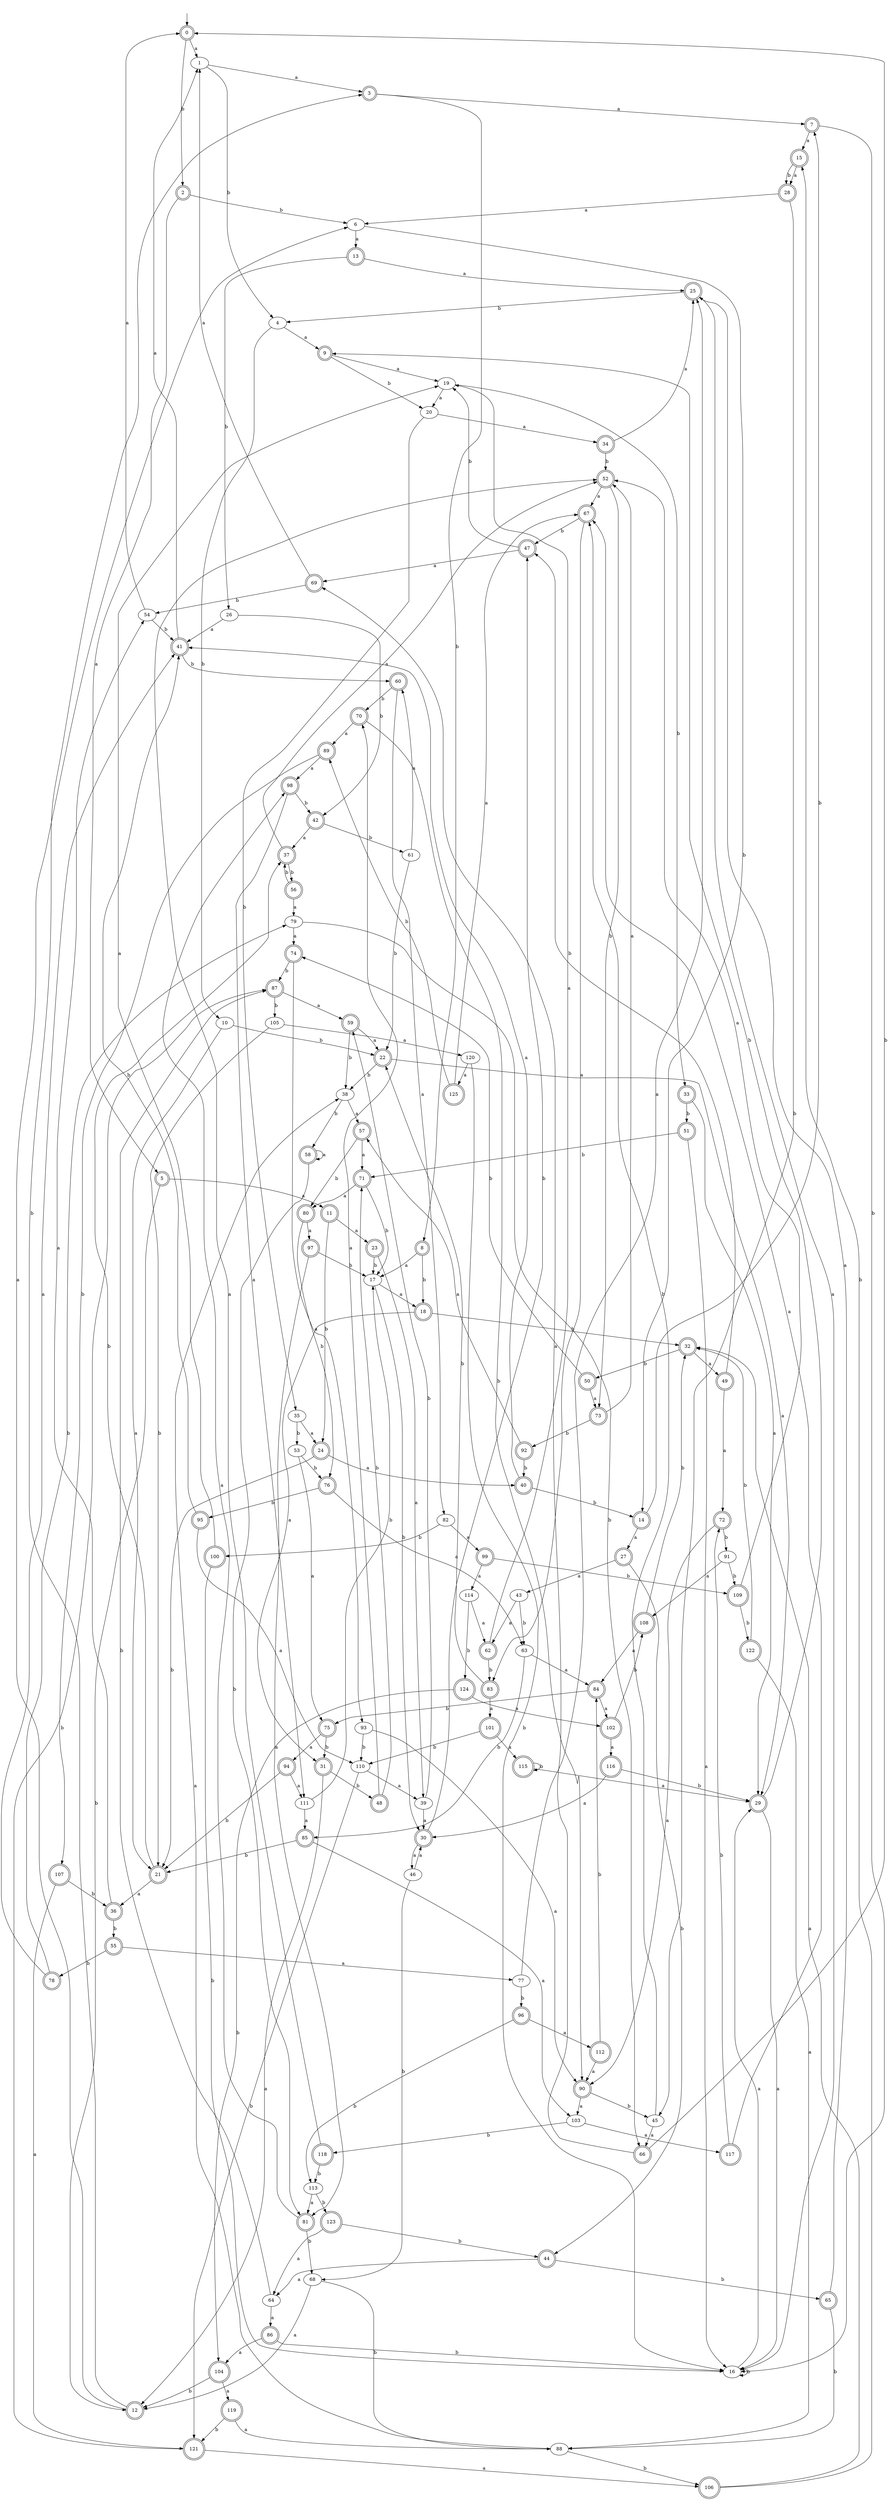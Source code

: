 digraph RandomDFA {
  __start0 [label="", shape=none];
  __start0 -> 0 [label=""];
  0 [shape=circle] [shape=doublecircle]
  0 -> 1 [label="a"]
  0 -> 2 [label="b"]
  1
  1 -> 3 [label="a"]
  1 -> 4 [label="b"]
  2 [shape=doublecircle]
  2 -> 5 [label="a"]
  2 -> 6 [label="b"]
  3 [shape=doublecircle]
  3 -> 7 [label="a"]
  3 -> 8 [label="b"]
  4
  4 -> 9 [label="a"]
  4 -> 10 [label="b"]
  5 [shape=doublecircle]
  5 -> 11 [label="a"]
  5 -> 12 [label="b"]
  6
  6 -> 13 [label="a"]
  6 -> 14 [label="b"]
  7 [shape=doublecircle]
  7 -> 15 [label="a"]
  7 -> 16 [label="b"]
  8 [shape=doublecircle]
  8 -> 17 [label="a"]
  8 -> 18 [label="b"]
  9 [shape=doublecircle]
  9 -> 19 [label="a"]
  9 -> 20 [label="b"]
  10
  10 -> 21 [label="a"]
  10 -> 22 [label="b"]
  11 [shape=doublecircle]
  11 -> 23 [label="a"]
  11 -> 24 [label="b"]
  12 [shape=doublecircle]
  12 -> 6 [label="a"]
  12 -> 3 [label="b"]
  13 [shape=doublecircle]
  13 -> 25 [label="a"]
  13 -> 26 [label="b"]
  14 [shape=doublecircle]
  14 -> 27 [label="a"]
  14 -> 7 [label="b"]
  15 [shape=doublecircle]
  15 -> 28 [label="a"]
  15 -> 28 [label="b"]
  16
  16 -> 29 [label="a"]
  16 -> 16 [label="b"]
  17
  17 -> 18 [label="a"]
  17 -> 30 [label="b"]
  18 [shape=doublecircle]
  18 -> 31 [label="a"]
  18 -> 32 [label="b"]
  19
  19 -> 20 [label="a"]
  19 -> 33 [label="b"]
  20
  20 -> 34 [label="a"]
  20 -> 35 [label="b"]
  21 [shape=doublecircle]
  21 -> 36 [label="a"]
  21 -> 37 [label="b"]
  22 [shape=doublecircle]
  22 -> 29 [label="a"]
  22 -> 38 [label="b"]
  23 [shape=doublecircle]
  23 -> 39 [label="a"]
  23 -> 17 [label="b"]
  24 [shape=doublecircle]
  24 -> 40 [label="a"]
  24 -> 21 [label="b"]
  25 [shape=doublecircle]
  25 -> 16 [label="a"]
  25 -> 4 [label="b"]
  26
  26 -> 41 [label="a"]
  26 -> 42 [label="b"]
  27 [shape=doublecircle]
  27 -> 43 [label="a"]
  27 -> 44 [label="b"]
  28 [shape=doublecircle]
  28 -> 6 [label="a"]
  28 -> 45 [label="b"]
  29 [shape=doublecircle]
  29 -> 16 [label="a"]
  29 -> 9 [label="b"]
  30 [shape=doublecircle]
  30 -> 46 [label="a"]
  30 -> 47 [label="b"]
  31 [shape=doublecircle]
  31 -> 12 [label="a"]
  31 -> 48 [label="b"]
  32 [shape=doublecircle]
  32 -> 49 [label="a"]
  32 -> 50 [label="b"]
  33 [shape=doublecircle]
  33 -> 29 [label="a"]
  33 -> 51 [label="b"]
  34 [shape=doublecircle]
  34 -> 25 [label="a"]
  34 -> 52 [label="b"]
  35
  35 -> 24 [label="a"]
  35 -> 53 [label="b"]
  36 [shape=doublecircle]
  36 -> 54 [label="a"]
  36 -> 55 [label="b"]
  37 [shape=doublecircle]
  37 -> 52 [label="a"]
  37 -> 56 [label="b"]
  38
  38 -> 57 [label="a"]
  38 -> 58 [label="b"]
  39
  39 -> 30 [label="a"]
  39 -> 59 [label="b"]
  40 [shape=doublecircle]
  40 -> 41 [label="a"]
  40 -> 14 [label="b"]
  41 [shape=doublecircle]
  41 -> 1 [label="a"]
  41 -> 60 [label="b"]
  42 [shape=doublecircle]
  42 -> 37 [label="a"]
  42 -> 61 [label="b"]
  43
  43 -> 62 [label="a"]
  43 -> 63 [label="b"]
  44 [shape=doublecircle]
  44 -> 64 [label="a"]
  44 -> 65 [label="b"]
  45
  45 -> 66 [label="a"]
  45 -> 67 [label="b"]
  46
  46 -> 30 [label="a"]
  46 -> 68 [label="b"]
  47 [shape=doublecircle]
  47 -> 69 [label="a"]
  47 -> 19 [label="b"]
  48 [shape=doublecircle]
  48 -> 70 [label="a"]
  48 -> 71 [label="b"]
  49 [shape=doublecircle]
  49 -> 72 [label="a"]
  49 -> 47 [label="b"]
  50 [shape=doublecircle]
  50 -> 73 [label="a"]
  50 -> 74 [label="b"]
  51 [shape=doublecircle]
  51 -> 16 [label="a"]
  51 -> 71 [label="b"]
  52 [shape=doublecircle]
  52 -> 67 [label="a"]
  52 -> 73 [label="b"]
  53
  53 -> 75 [label="a"]
  53 -> 76 [label="b"]
  54
  54 -> 0 [label="a"]
  54 -> 41 [label="b"]
  55 [shape=doublecircle]
  55 -> 77 [label="a"]
  55 -> 78 [label="b"]
  56 [shape=doublecircle]
  56 -> 79 [label="a"]
  56 -> 37 [label="b"]
  57 [shape=doublecircle]
  57 -> 71 [label="a"]
  57 -> 80 [label="b"]
  58 [shape=doublecircle]
  58 -> 58 [label="a"]
  58 -> 81 [label="b"]
  59 [shape=doublecircle]
  59 -> 22 [label="a"]
  59 -> 38 [label="b"]
  60 [shape=doublecircle]
  60 -> 82 [label="a"]
  60 -> 70 [label="b"]
  61
  61 -> 60 [label="a"]
  61 -> 22 [label="b"]
  62 [shape=doublecircle]
  62 -> 19 [label="a"]
  62 -> 83 [label="b"]
  63
  63 -> 84 [label="a"]
  63 -> 85 [label="b"]
  64
  64 -> 86 [label="a"]
  64 -> 87 [label="b"]
  65 [shape=doublecircle]
  65 -> 25 [label="a"]
  65 -> 88 [label="b"]
  66 [shape=doublecircle]
  66 -> 69 [label="a"]
  66 -> 0 [label="b"]
  67 [shape=doublecircle]
  67 -> 83 [label="a"]
  67 -> 47 [label="b"]
  68
  68 -> 12 [label="a"]
  68 -> 88 [label="b"]
  69 [shape=doublecircle]
  69 -> 1 [label="a"]
  69 -> 54 [label="b"]
  70 [shape=doublecircle]
  70 -> 89 [label="a"]
  70 -> 90 [label="b"]
  71 [shape=doublecircle]
  71 -> 80 [label="a"]
  71 -> 17 [label="b"]
  72 [shape=doublecircle]
  72 -> 90 [label="a"]
  72 -> 91 [label="b"]
  73 [shape=doublecircle]
  73 -> 52 [label="a"]
  73 -> 92 [label="b"]
  74 [shape=doublecircle]
  74 -> 93 [label="a"]
  74 -> 87 [label="b"]
  75 [shape=doublecircle]
  75 -> 94 [label="a"]
  75 -> 31 [label="b"]
  76 [shape=doublecircle]
  76 -> 63 [label="a"]
  76 -> 95 [label="b"]
  77
  77 -> 25 [label="a"]
  77 -> 96 [label="b"]
  78 [shape=doublecircle]
  78 -> 41 [label="a"]
  78 -> 79 [label="b"]
  79
  79 -> 74 [label="a"]
  79 -> 66 [label="b"]
  80 [shape=doublecircle]
  80 -> 97 [label="a"]
  80 -> 76 [label="b"]
  81 [shape=doublecircle]
  81 -> 98 [label="a"]
  81 -> 68 [label="b"]
  82
  82 -> 99 [label="a"]
  82 -> 100 [label="b"]
  83 [shape=doublecircle]
  83 -> 101 [label="a"]
  83 -> 22 [label="b"]
  84 [shape=doublecircle]
  84 -> 102 [label="a"]
  84 -> 75 [label="b"]
  85 [shape=doublecircle]
  85 -> 103 [label="a"]
  85 -> 21 [label="b"]
  86 [shape=doublecircle]
  86 -> 104 [label="a"]
  86 -> 16 [label="b"]
  87 [shape=doublecircle]
  87 -> 59 [label="a"]
  87 -> 105 [label="b"]
  88
  88 -> 38 [label="a"]
  88 -> 106 [label="b"]
  89 [shape=doublecircle]
  89 -> 98 [label="a"]
  89 -> 107 [label="b"]
  90 [shape=doublecircle]
  90 -> 103 [label="a"]
  90 -> 45 [label="b"]
  91
  91 -> 108 [label="a"]
  91 -> 109 [label="b"]
  92 [shape=doublecircle]
  92 -> 57 [label="a"]
  92 -> 40 [label="b"]
  93
  93 -> 90 [label="a"]
  93 -> 110 [label="b"]
  94 [shape=doublecircle]
  94 -> 111 [label="a"]
  94 -> 21 [label="b"]
  95 [shape=doublecircle]
  95 -> 110 [label="a"]
  95 -> 41 [label="b"]
  96 [shape=doublecircle]
  96 -> 112 [label="a"]
  96 -> 113 [label="b"]
  97 [shape=doublecircle]
  97 -> 81 [label="a"]
  97 -> 17 [label="b"]
  98 [shape=doublecircle]
  98 -> 111 [label="a"]
  98 -> 42 [label="b"]
  99 [shape=doublecircle]
  99 -> 114 [label="a"]
  99 -> 109 [label="b"]
  100 [shape=doublecircle]
  100 -> 19 [label="a"]
  100 -> 16 [label="b"]
  101 [shape=doublecircle]
  101 -> 115 [label="a"]
  101 -> 110 [label="b"]
  102 [shape=doublecircle]
  102 -> 116 [label="a"]
  102 -> 108 [label="b"]
  103
  103 -> 117 [label="a"]
  103 -> 118 [label="b"]
  104 [shape=doublecircle]
  104 -> 119 [label="a"]
  104 -> 12 [label="b"]
  105
  105 -> 120 [label="a"]
  105 -> 21 [label="b"]
  106 [shape=doublecircle]
  106 -> 32 [label="a"]
  106 -> 15 [label="b"]
  107 [shape=doublecircle]
  107 -> 121 [label="a"]
  107 -> 36 [label="b"]
  108 [shape=doublecircle]
  108 -> 84 [label="a"]
  108 -> 32 [label="b"]
  109 [shape=doublecircle]
  109 -> 52 [label="a"]
  109 -> 122 [label="b"]
  110
  110 -> 39 [label="a"]
  110 -> 121 [label="b"]
  111
  111 -> 85 [label="a"]
  111 -> 17 [label="b"]
  112 [shape=doublecircle]
  112 -> 90 [label="a"]
  112 -> 84 [label="b"]
  113
  113 -> 81 [label="a"]
  113 -> 123 [label="b"]
  114
  114 -> 62 [label="a"]
  114 -> 124 [label="b"]
  115 [shape=doublecircle]
  115 -> 29 [label="a"]
  115 -> 115 [label="b"]
  116 [shape=doublecircle]
  116 -> 30 [label="a"]
  116 -> 29 [label="b"]
  117 [shape=doublecircle]
  117 -> 67 [label="a"]
  117 -> 72 [label="b"]
  118 [shape=doublecircle]
  118 -> 52 [label="a"]
  118 -> 113 [label="b"]
  119 [shape=doublecircle]
  119 -> 88 [label="a"]
  119 -> 121 [label="b"]
  120
  120 -> 125 [label="a"]
  120 -> 16 [label="b"]
  121 [shape=doublecircle]
  121 -> 106 [label="a"]
  121 -> 87 [label="b"]
  122 [shape=doublecircle]
  122 -> 88 [label="a"]
  122 -> 32 [label="b"]
  123 [shape=doublecircle]
  123 -> 64 [label="a"]
  123 -> 44 [label="b"]
  124 [shape=doublecircle]
  124 -> 102 [label="a"]
  124 -> 104 [label="b"]
  125 [shape=doublecircle]
  125 -> 67 [label="a"]
  125 -> 89 [label="b"]
}
